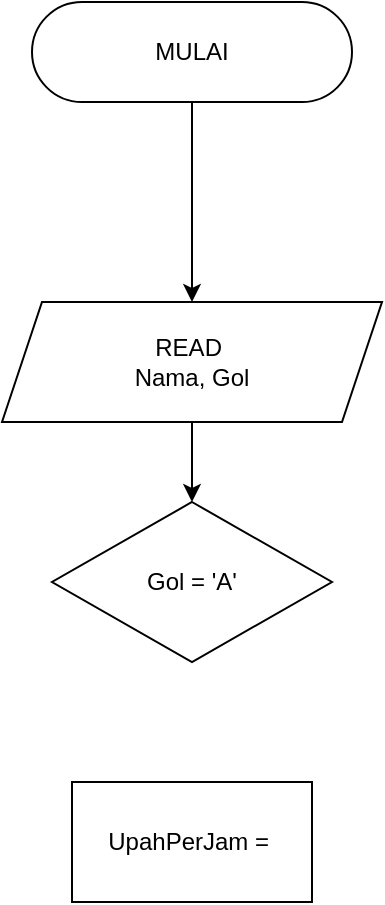 <mxfile version="22.0.0" type="github">
  <diagram id="C5RBs43oDa-KdzZeNtuy" name="Page-1">
    <mxGraphModel dx="1113" dy="686" grid="1" gridSize="10" guides="1" tooltips="1" connect="1" arrows="1" fold="1" page="1" pageScale="1" pageWidth="827" pageHeight="1169" math="0" shadow="0">
      <root>
        <mxCell id="WIyWlLk6GJQsqaUBKTNV-0" />
        <mxCell id="WIyWlLk6GJQsqaUBKTNV-1" parent="WIyWlLk6GJQsqaUBKTNV-0" />
        <mxCell id="4mD7uL2boiI7pbvksRWZ-2" style="edgeStyle=orthogonalEdgeStyle;rounded=0;orthogonalLoop=1;jettySize=auto;html=1;" edge="1" parent="WIyWlLk6GJQsqaUBKTNV-1" source="4mD7uL2boiI7pbvksRWZ-0" target="4mD7uL2boiI7pbvksRWZ-1">
          <mxGeometry relative="1" as="geometry" />
        </mxCell>
        <mxCell id="4mD7uL2boiI7pbvksRWZ-0" value="MULAI" style="rounded=1;whiteSpace=wrap;html=1;arcSize=50;" vertex="1" parent="WIyWlLk6GJQsqaUBKTNV-1">
          <mxGeometry x="200" y="110" width="160" height="50" as="geometry" />
        </mxCell>
        <mxCell id="4mD7uL2boiI7pbvksRWZ-4" style="edgeStyle=orthogonalEdgeStyle;rounded=0;orthogonalLoop=1;jettySize=auto;html=1;" edge="1" parent="WIyWlLk6GJQsqaUBKTNV-1" source="4mD7uL2boiI7pbvksRWZ-1" target="4mD7uL2boiI7pbvksRWZ-3">
          <mxGeometry relative="1" as="geometry" />
        </mxCell>
        <mxCell id="4mD7uL2boiI7pbvksRWZ-1" value="READ&amp;nbsp;&lt;br&gt;Nama, Gol" style="shape=parallelogram;perimeter=parallelogramPerimeter;whiteSpace=wrap;html=1;fixedSize=1;" vertex="1" parent="WIyWlLk6GJQsqaUBKTNV-1">
          <mxGeometry x="185" y="260" width="190" height="60" as="geometry" />
        </mxCell>
        <mxCell id="4mD7uL2boiI7pbvksRWZ-3" value="Gol = &#39;A&#39;" style="rhombus;whiteSpace=wrap;html=1;" vertex="1" parent="WIyWlLk6GJQsqaUBKTNV-1">
          <mxGeometry x="210" y="360" width="140" height="80" as="geometry" />
        </mxCell>
        <mxCell id="4mD7uL2boiI7pbvksRWZ-6" value="UpahPerJam =&amp;nbsp;" style="rounded=0;whiteSpace=wrap;html=1;" vertex="1" parent="WIyWlLk6GJQsqaUBKTNV-1">
          <mxGeometry x="220" y="500" width="120" height="60" as="geometry" />
        </mxCell>
      </root>
    </mxGraphModel>
  </diagram>
</mxfile>
